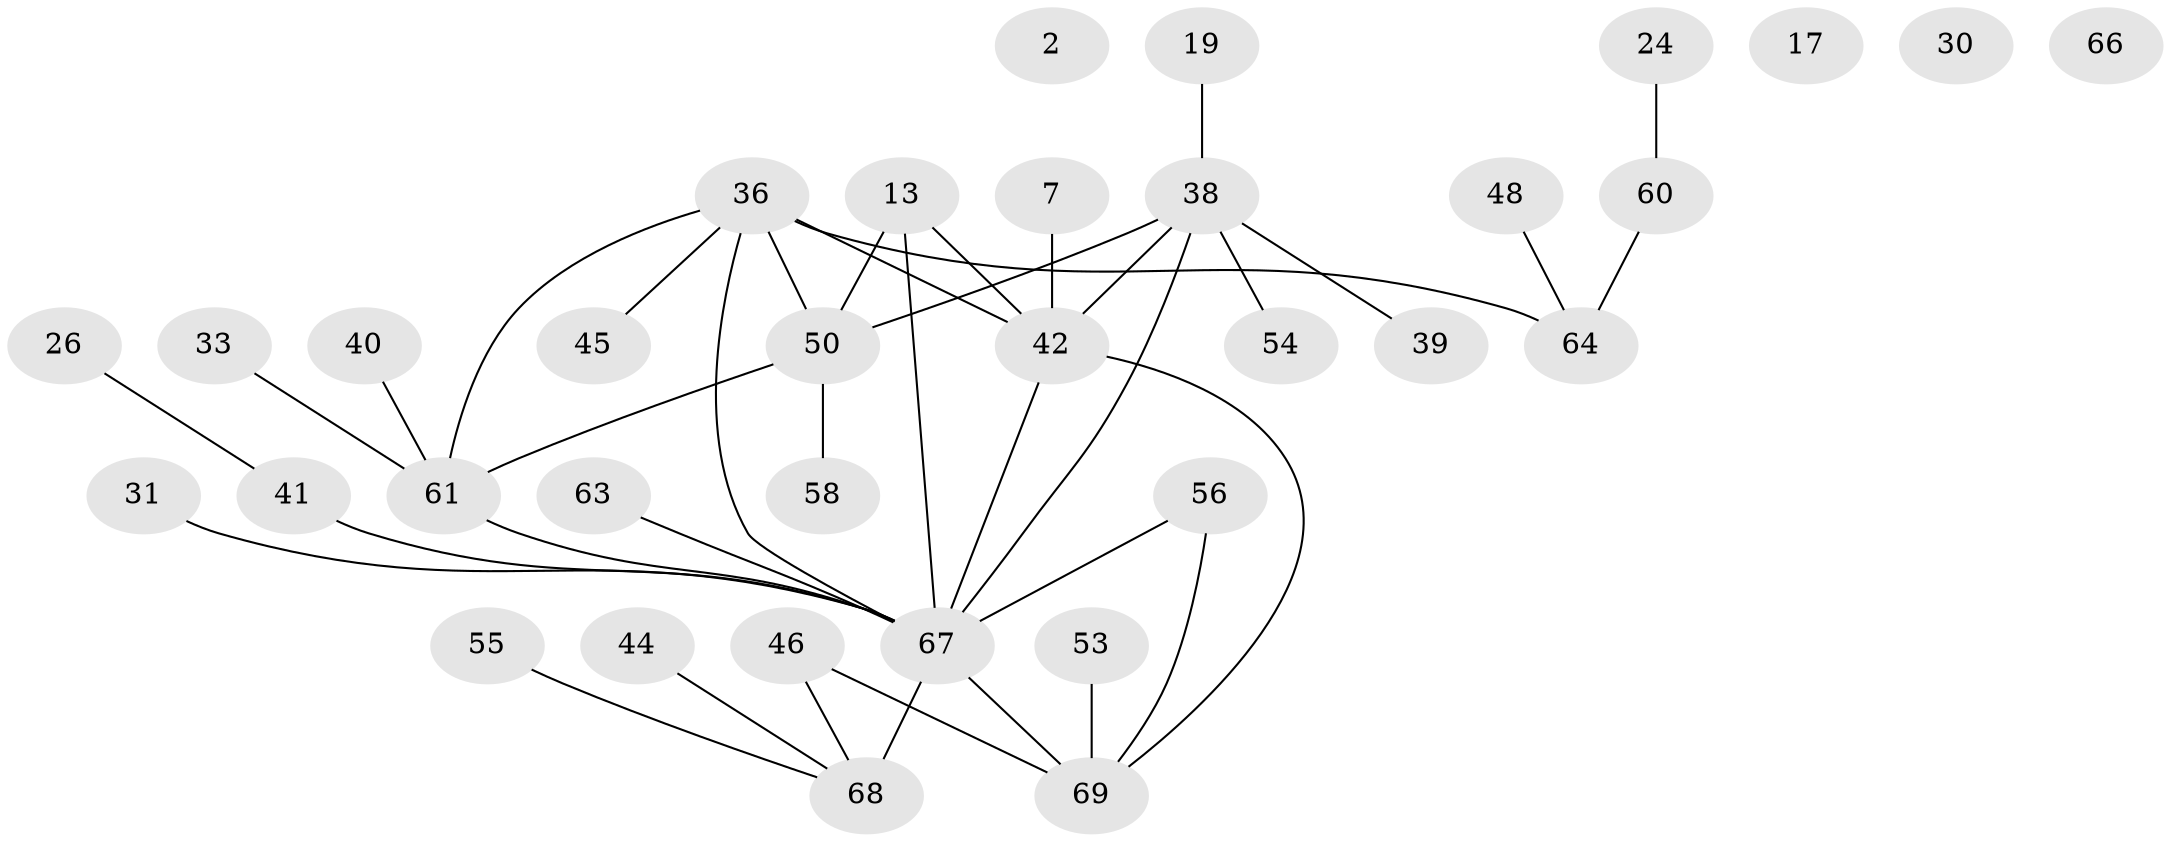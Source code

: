 // original degree distribution, {5: 0.14492753623188406, 0: 0.057971014492753624, 2: 0.2753623188405797, 1: 0.21739130434782608, 3: 0.17391304347826086, 4: 0.10144927536231885, 6: 0.014492753623188406, 7: 0.014492753623188406}
// Generated by graph-tools (version 1.1) at 2025/42/03/04/25 21:42:28]
// undirected, 34 vertices, 39 edges
graph export_dot {
graph [start="1"]
  node [color=gray90,style=filled];
  2;
  7;
  13;
  17;
  19;
  24;
  26;
  30;
  31;
  33;
  36 [super="+34+35"];
  38;
  39;
  40;
  41;
  42 [super="+20+16"];
  44;
  45;
  46;
  48;
  50 [super="+43"];
  53;
  54;
  55;
  56;
  58;
  60;
  61 [super="+52+59"];
  63;
  64 [super="+10"];
  66;
  67 [super="+21+49+65"];
  68 [super="+57"];
  69 [super="+4+29"];
  7 -- 42;
  13 -- 42 [weight=2];
  13 -- 50 [weight=2];
  13 -- 67;
  19 -- 38;
  24 -- 60;
  26 -- 41;
  31 -- 67;
  33 -- 61;
  36 -- 61 [weight=2];
  36 -- 42 [weight=3];
  36 -- 64;
  36 -- 45;
  36 -- 50;
  36 -- 67;
  38 -- 39;
  38 -- 50;
  38 -- 54;
  38 -- 67;
  38 -- 42 [weight=2];
  40 -- 61 [weight=2];
  41 -- 67;
  42 -- 69 [weight=2];
  42 -- 67 [weight=2];
  44 -- 68;
  46 -- 68;
  46 -- 69;
  48 -- 64;
  50 -- 58 [weight=2];
  50 -- 61 [weight=2];
  53 -- 69;
  55 -- 68;
  56 -- 69;
  56 -- 67;
  60 -- 64;
  61 -- 67 [weight=3];
  63 -- 67;
  67 -- 68 [weight=3];
  67 -- 69 [weight=2];
}
